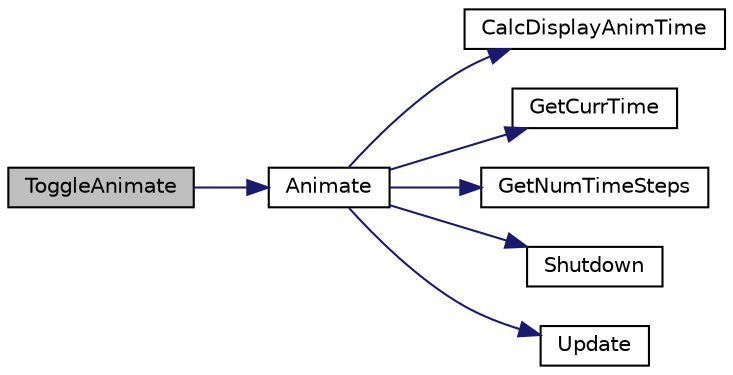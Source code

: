 digraph "ToggleAnimate"
{
 // LATEX_PDF_SIZE
  edge [fontname="Helvetica",fontsize="10",labelfontname="Helvetica",labelfontsize="10"];
  node [fontname="Helvetica",fontsize="10",shape=record];
  rankdir="LR";
  Node1 [label="ToggleAnimate",height=0.2,width=0.4,color="black", fillcolor="grey75", style="filled", fontcolor="black",tooltip=" "];
  Node1 -> Node2 [color="midnightblue",fontsize="10",style="solid",fontname="Helvetica"];
  Node2 [label="Animate",height=0.2,width=0.4,color="black", fillcolor="white", style="filled",URL="$_main_8cpp.html#a9fb8255fa2882c28b1d874ba0bed5d38",tooltip=" "];
  Node2 -> Node3 [color="midnightblue",fontsize="10",style="solid",fontname="Helvetica"];
  Node3 [label="CalcDisplayAnimTime",height=0.2,width=0.4,color="black", fillcolor="white", style="filled",URL="$_main_8cpp.html#aa96b901f68a68aca011bfe089efe6e6e",tooltip=" "];
  Node2 -> Node4 [color="midnightblue",fontsize="10",style="solid",fontname="Helvetica"];
  Node4 [label="GetCurrTime",height=0.2,width=0.4,color="black", fillcolor="white", style="filled",URL="$_main_8cpp.html#ad39a7313dd48cd36148d7a6ee9ba44b2",tooltip=" "];
  Node2 -> Node5 [color="midnightblue",fontsize="10",style="solid",fontname="Helvetica"];
  Node5 [label="GetNumTimeSteps",height=0.2,width=0.4,color="black", fillcolor="white", style="filled",URL="$_main_8cpp.html#a7d00772781561c579bd4b10f211656d5",tooltip=" "];
  Node2 -> Node6 [color="midnightblue",fontsize="10",style="solid",fontname="Helvetica"];
  Node6 [label="Shutdown",height=0.2,width=0.4,color="black", fillcolor="white", style="filled",URL="$_main_8cpp.html#ac5f038c2b480cf9ef5e19e3eba8dbaf9",tooltip=" "];
  Node2 -> Node7 [color="midnightblue",fontsize="10",style="solid",fontname="Helvetica"];
  Node7 [label="Update",height=0.2,width=0.4,color="black", fillcolor="white", style="filled",URL="$_main_8cpp.html#aab7c25aa598c044366c21007153fe59a",tooltip=" "];
}
